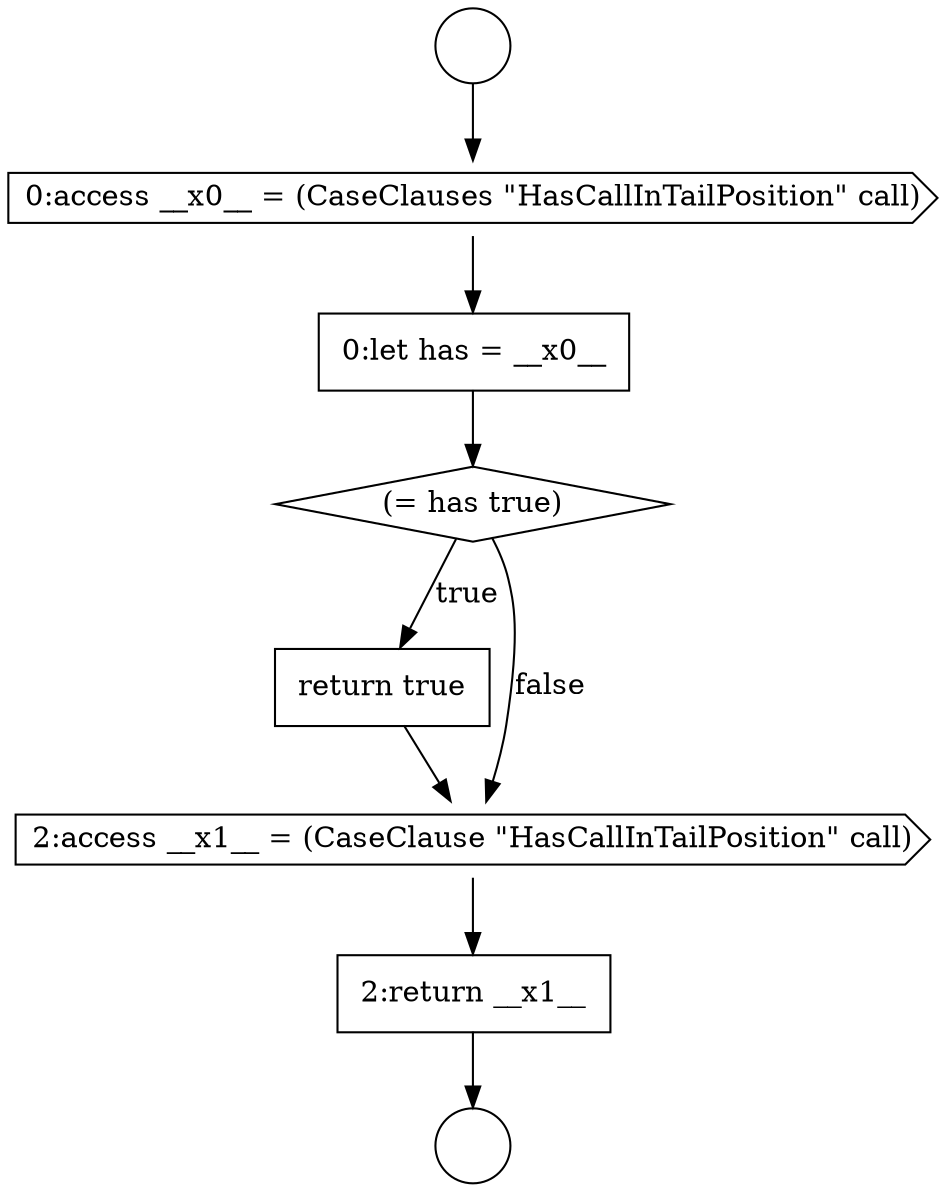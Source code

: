 digraph {
  node9552 [shape=none, margin=0, label=<<font color="black">
    <table border="0" cellborder="1" cellspacing="0" cellpadding="10">
      <tr><td align="left">0:let has = __x0__</td></tr>
    </table>
  </font>> color="black" fillcolor="white" style=filled]
  node9556 [shape=none, margin=0, label=<<font color="black">
    <table border="0" cellborder="1" cellspacing="0" cellpadding="10">
      <tr><td align="left">2:return __x1__</td></tr>
    </table>
  </font>> color="black" fillcolor="white" style=filled]
  node9549 [shape=circle label=" " color="black" fillcolor="white" style=filled]
  node9554 [shape=none, margin=0, label=<<font color="black">
    <table border="0" cellborder="1" cellspacing="0" cellpadding="10">
      <tr><td align="left">return true</td></tr>
    </table>
  </font>> color="black" fillcolor="white" style=filled]
  node9555 [shape=cds, label=<<font color="black">2:access __x1__ = (CaseClause &quot;HasCallInTailPosition&quot; call)</font>> color="black" fillcolor="white" style=filled]
  node9553 [shape=diamond, label=<<font color="black">(= has true)</font>> color="black" fillcolor="white" style=filled]
  node9550 [shape=circle label=" " color="black" fillcolor="white" style=filled]
  node9551 [shape=cds, label=<<font color="black">0:access __x0__ = (CaseClauses &quot;HasCallInTailPosition&quot; call)</font>> color="black" fillcolor="white" style=filled]
  node9549 -> node9551 [ color="black"]
  node9555 -> node9556 [ color="black"]
  node9556 -> node9550 [ color="black"]
  node9552 -> node9553 [ color="black"]
  node9553 -> node9554 [label=<<font color="black">true</font>> color="black"]
  node9553 -> node9555 [label=<<font color="black">false</font>> color="black"]
  node9551 -> node9552 [ color="black"]
  node9554 -> node9555 [ color="black"]
}
